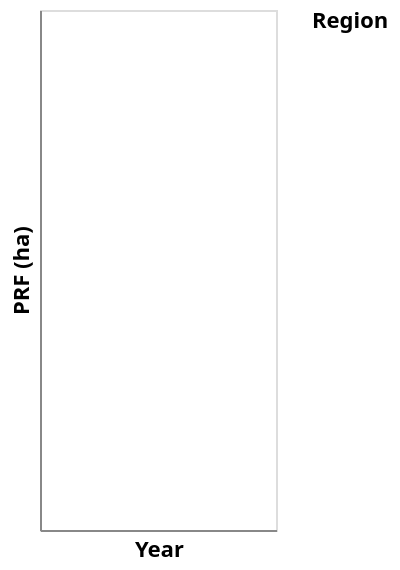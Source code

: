 {
  "$schema":"https://vega.github.io/schema/vega-lite/v5.json",
  "width":"container",
  "height":260,
  "mark":{"type":"line", "interpolate":"monotone"},
  "encoding":{
    "x":{"field":"year","type":"temporal","title":"Year"},
    "y":{"field":"prf_ha","type":"quantitative","title":"PRF (ha)"},
    "color":{"field":"region","type":"nominal","legend":{"title":"Region"}}
  },
  "data":{"name":"history"}
}

